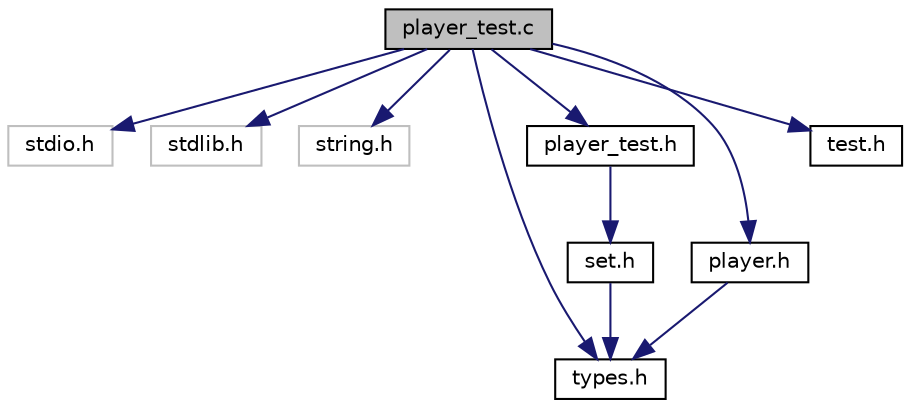 digraph "player_test.c"
{
 // LATEX_PDF_SIZE
  edge [fontname="Helvetica",fontsize="10",labelfontname="Helvetica",labelfontsize="10"];
  node [fontname="Helvetica",fontsize="10",shape=record];
  Node1 [label="player_test.c",height=0.2,width=0.4,color="black", fillcolor="grey75", style="filled", fontcolor="black",tooltip=".c que sirve para comprobar el player"];
  Node1 -> Node2 [color="midnightblue",fontsize="10",style="solid"];
  Node2 [label="stdio.h",height=0.2,width=0.4,color="grey75", fillcolor="white", style="filled",tooltip=" "];
  Node1 -> Node3 [color="midnightblue",fontsize="10",style="solid"];
  Node3 [label="stdlib.h",height=0.2,width=0.4,color="grey75", fillcolor="white", style="filled",tooltip=" "];
  Node1 -> Node4 [color="midnightblue",fontsize="10",style="solid"];
  Node4 [label="string.h",height=0.2,width=0.4,color="grey75", fillcolor="white", style="filled",tooltip=" "];
  Node1 -> Node5 [color="midnightblue",fontsize="10",style="solid"];
  Node5 [label="types.h",height=0.2,width=0.4,color="black", fillcolor="white", style="filled",URL="$types_8h.html",tooltip="It defines common types for the whole project."];
  Node1 -> Node6 [color="midnightblue",fontsize="10",style="solid"];
  Node6 [label="player_test.h",height=0.2,width=0.4,color="black", fillcolor="white", style="filled",URL="$player__test_8h.html",tooltip="It declares the tests for the player module."];
  Node6 -> Node7 [color="midnightblue",fontsize="10",style="solid"];
  Node7 [label="set.h",height=0.2,width=0.4,color="black", fillcolor="white", style="filled",URL="$set_8h_source.html",tooltip=" "];
  Node7 -> Node5 [color="midnightblue",fontsize="10",style="solid"];
  Node1 -> Node8 [color="midnightblue",fontsize="10",style="solid"];
  Node8 [label="player.h",height=0.2,width=0.4,color="black", fillcolor="white", style="filled",URL="$player_8h_source.html",tooltip=" "];
  Node8 -> Node5 [color="midnightblue",fontsize="10",style="solid"];
  Node1 -> Node9 [color="midnightblue",fontsize="10",style="solid"];
  Node9 [label="test.h",height=0.2,width=0.4,color="black", fillcolor="white", style="filled",URL="$test_8h_source.html",tooltip=" "];
}

